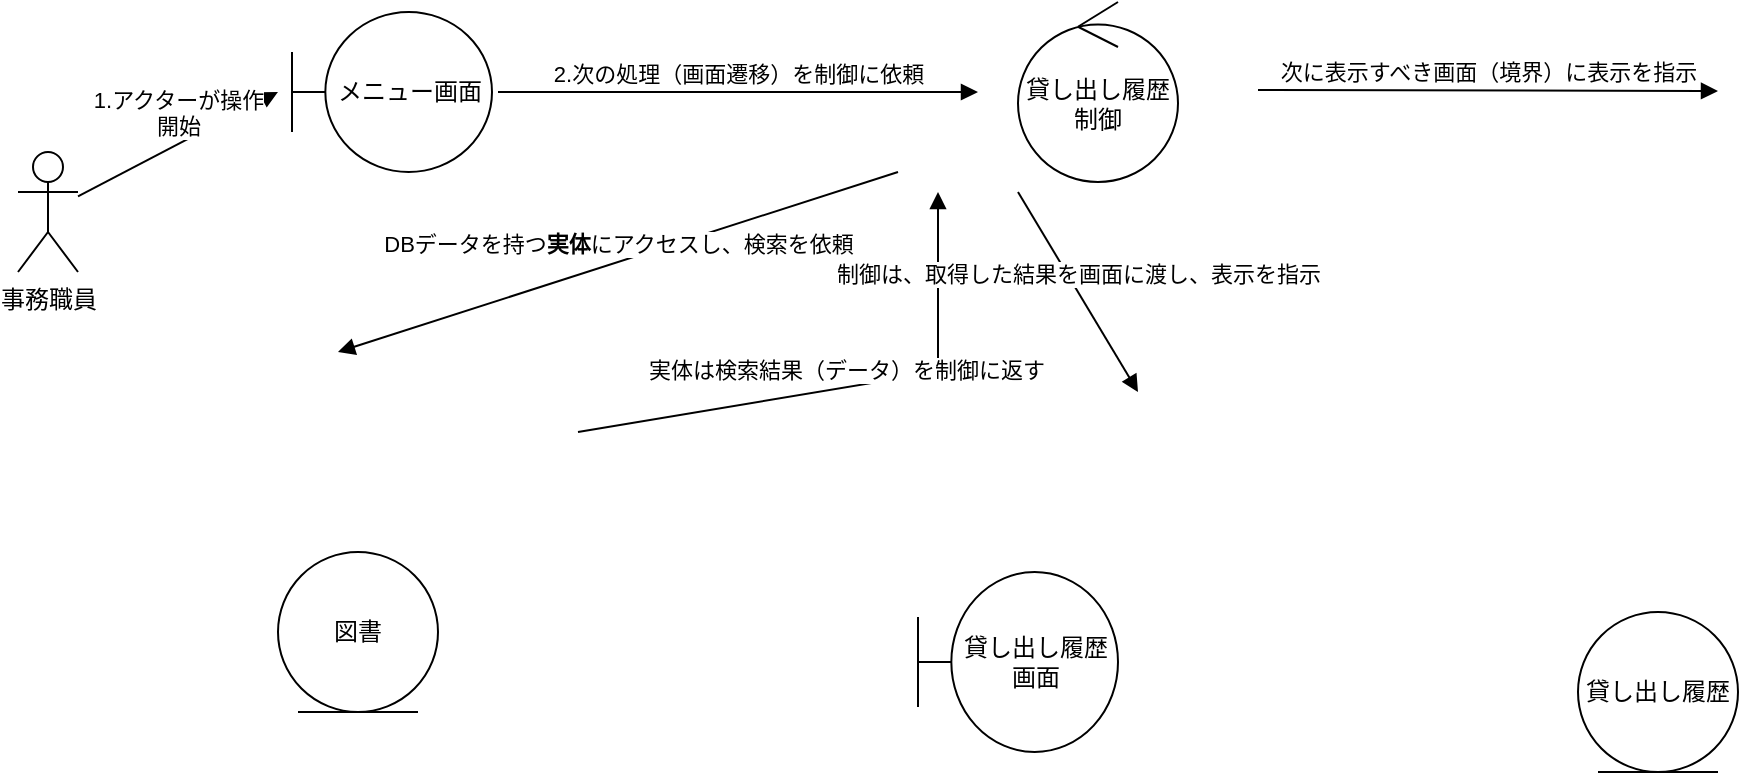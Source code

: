 <mxfile>
    <diagram id="Lk7X-A6lcGk3CMWkIHnM" name="ページ1">
        <mxGraphModel dx="1499" dy="405" grid="1" gridSize="10" guides="1" tooltips="1" connect="1" arrows="1" fold="1" page="1" pageScale="1" pageWidth="827" pageHeight="1169" math="0" shadow="0">
            <root>
                <mxCell id="0"/>
                <mxCell id="1" parent="0"/>
                <mxCell id="2" value="事務職員" style="shape=umlActor;verticalLabelPosition=bottom;verticalAlign=top;html=1;" vertex="1" parent="1">
                    <mxGeometry x="-650" y="190" width="30" height="60" as="geometry"/>
                </mxCell>
                <mxCell id="3" value="メニュー画面" style="shape=umlBoundary;whiteSpace=wrap;html=1;" vertex="1" parent="1">
                    <mxGeometry x="-513" y="120" width="100" height="80" as="geometry"/>
                </mxCell>
                <mxCell id="4" value="貸し出し履歴画面" style="shape=umlBoundary;whiteSpace=wrap;html=1;" vertex="1" parent="1">
                    <mxGeometry x="-200" y="400" width="100" height="90" as="geometry"/>
                </mxCell>
                <mxCell id="5" value="貸し出し履歴制御" style="ellipse;shape=umlControl;whiteSpace=wrap;html=1;" vertex="1" parent="1">
                    <mxGeometry x="-150" y="115" width="80" height="90" as="geometry"/>
                </mxCell>
                <mxCell id="6" value="図書" style="ellipse;shape=umlEntity;whiteSpace=wrap;html=1;" vertex="1" parent="1">
                    <mxGeometry x="-520" y="390" width="80" height="80" as="geometry"/>
                </mxCell>
                <mxCell id="7" value="貸し出し履歴" style="ellipse;shape=umlEntity;whiteSpace=wrap;html=1;" vertex="1" parent="1">
                    <mxGeometry x="130" y="420" width="80" height="80" as="geometry"/>
                </mxCell>
                <mxCell id="12" value="1.アクターが操作&lt;div&gt;開始&lt;/div&gt;" style="html=1;verticalAlign=bottom;endArrow=block;curved=0;rounded=0;" edge="1" parent="1" source="2">
                    <mxGeometry width="80" relative="1" as="geometry">
                        <mxPoint x="-600" y="219.5" as="sourcePoint"/>
                        <mxPoint x="-520" y="160" as="targetPoint"/>
                    </mxGeometry>
                </mxCell>
                <mxCell id="14" value="2.次の処理（画面遷移）を制御に依頼" style="html=1;verticalAlign=bottom;endArrow=block;curved=0;rounded=0;" edge="1" parent="1">
                    <mxGeometry width="80" relative="1" as="geometry">
                        <mxPoint x="-410" y="160" as="sourcePoint"/>
                        <mxPoint x="-170" y="160" as="targetPoint"/>
                    </mxGeometry>
                </mxCell>
                <mxCell id="15" value="次に表示すべき画面（境界）に表示を指示" style="html=1;verticalAlign=bottom;endArrow=block;curved=0;rounded=0;" edge="1" parent="1">
                    <mxGeometry width="80" relative="1" as="geometry">
                        <mxPoint x="-30" y="159" as="sourcePoint"/>
                        <mxPoint x="200" y="159.5" as="targetPoint"/>
                    </mxGeometry>
                </mxCell>
                <mxCell id="16" value="DBデータを持つ&lt;b&gt;実体&lt;/b&gt;にアクセスし、検索を依頼" style="html=1;verticalAlign=bottom;endArrow=block;curved=0;rounded=0;" edge="1" parent="1">
                    <mxGeometry width="80" relative="1" as="geometry">
                        <mxPoint x="-210" y="200" as="sourcePoint"/>
                        <mxPoint x="-490" y="290" as="targetPoint"/>
                    </mxGeometry>
                </mxCell>
                <mxCell id="17" value="実体は検索結果（データ）を制御に返す" style="html=1;verticalAlign=bottom;endArrow=block;curved=0;rounded=0;" edge="1" parent="1">
                    <mxGeometry width="80" relative="1" as="geometry">
                        <mxPoint x="-370" y="330" as="sourcePoint"/>
                        <mxPoint x="-190" y="210" as="targetPoint"/>
                        <Array as="points">
                            <mxPoint x="-190" y="300"/>
                        </Array>
                    </mxGeometry>
                </mxCell>
                <mxCell id="18" value="制御は、取得した結果を画面に渡し、表示を指示" style="html=1;verticalAlign=bottom;endArrow=block;curved=0;rounded=0;" edge="1" parent="1">
                    <mxGeometry width="80" relative="1" as="geometry">
                        <mxPoint x="-150" y="210" as="sourcePoint"/>
                        <mxPoint x="-90" y="310" as="targetPoint"/>
                    </mxGeometry>
                </mxCell>
            </root>
        </mxGraphModel>
    </diagram>
</mxfile>